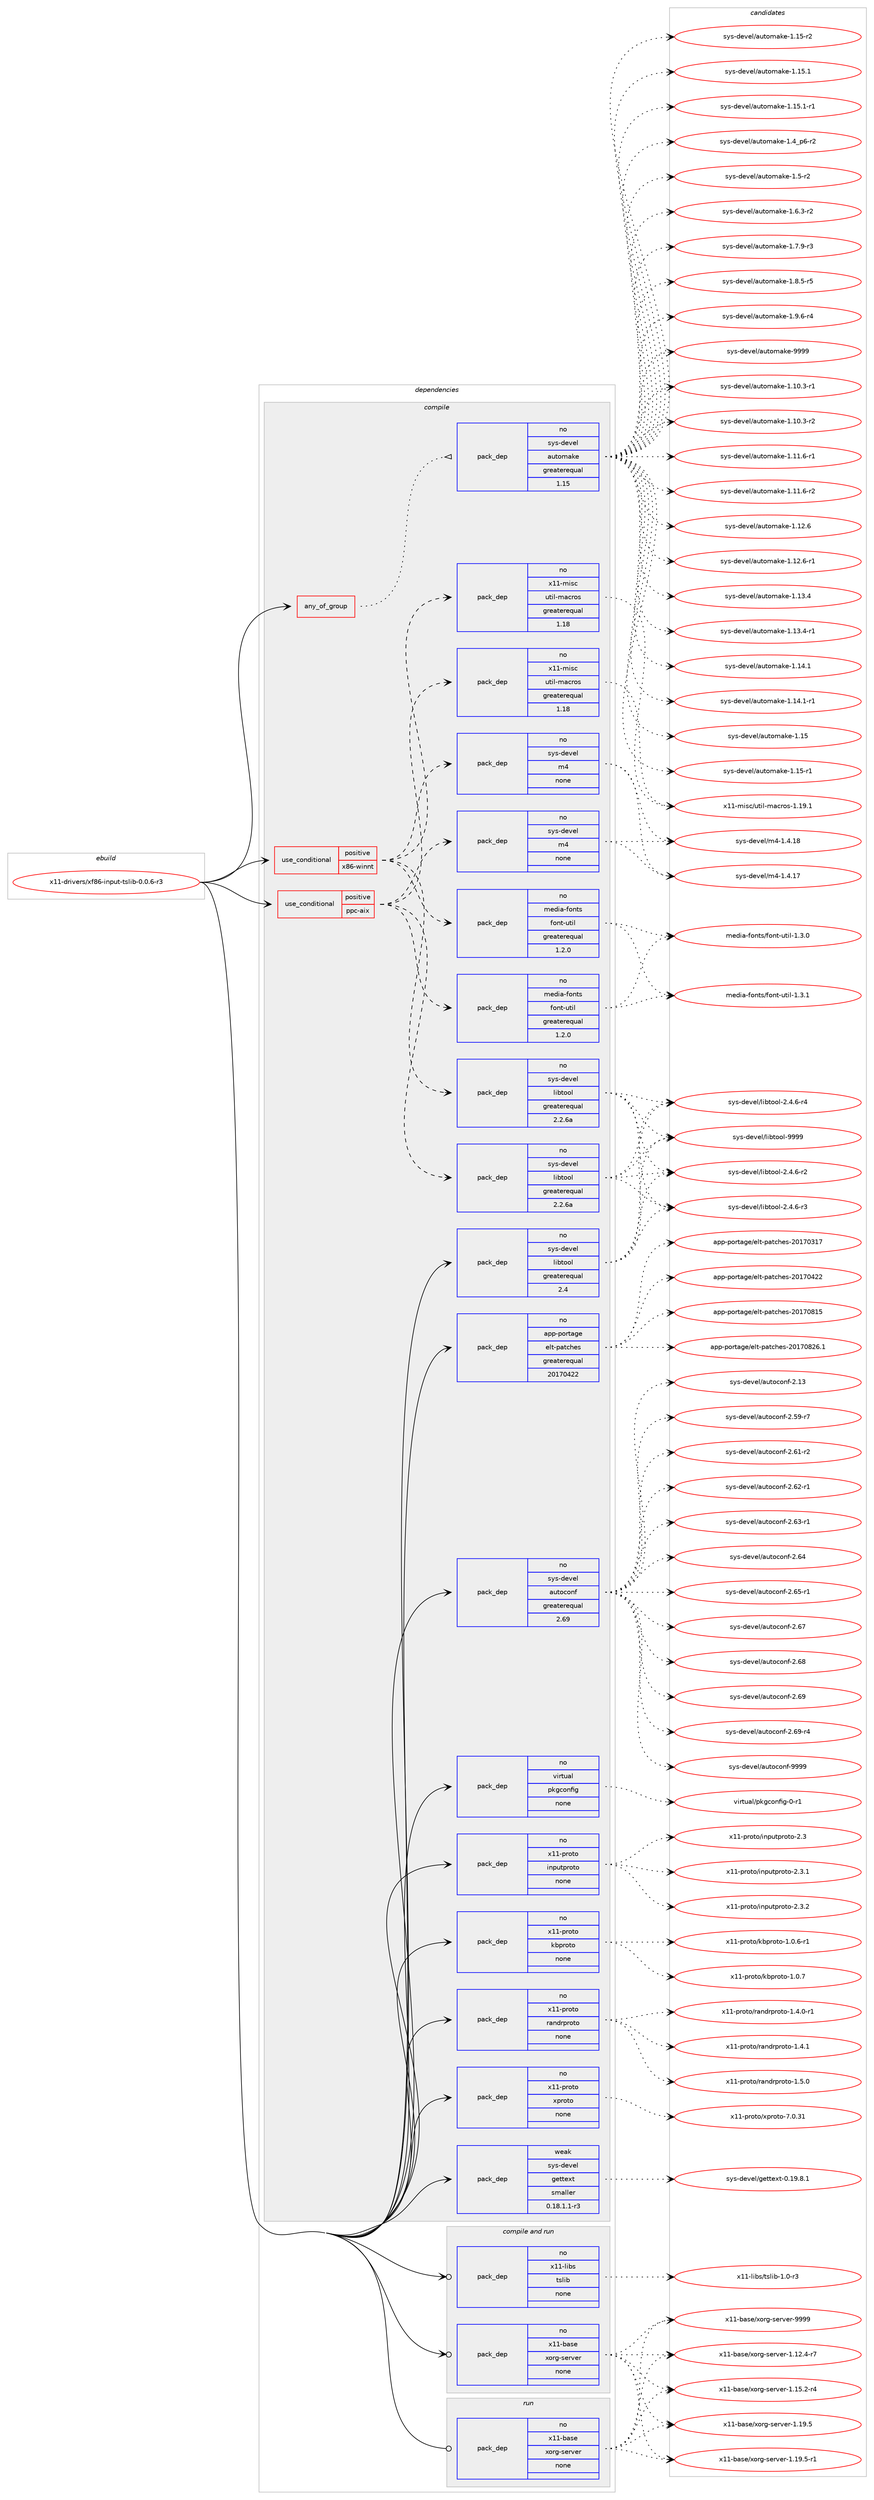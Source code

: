 digraph prolog {

# *************
# Graph options
# *************

newrank=true;
concentrate=true;
compound=true;
graph [rankdir=LR,fontname=Helvetica,fontsize=10,ranksep=1.5];#, ranksep=2.5, nodesep=0.2];
edge  [arrowhead=vee];
node  [fontname=Helvetica,fontsize=10];

# **********
# The ebuild
# **********

subgraph cluster_leftcol {
color=gray;
rank=same;
label=<<i>ebuild</i>>;
id [label="x11-drivers/xf86-input-tslib-0.0.6-r3", color=red, width=4, href="../x11-drivers/xf86-input-tslib-0.0.6-r3.svg"];
}

# ****************
# The dependencies
# ****************

subgraph cluster_midcol {
color=gray;
label=<<i>dependencies</i>>;
subgraph cluster_compile {
fillcolor="#eeeeee";
style=filled;
label=<<i>compile</i>>;
subgraph any9139 {
dependency512899 [label=<<TABLE BORDER="0" CELLBORDER="1" CELLSPACING="0" CELLPADDING="4"><TR><TD CELLPADDING="10">any_of_group</TD></TR></TABLE>>, shape=none, color=red];subgraph pack381543 {
dependency512900 [label=<<TABLE BORDER="0" CELLBORDER="1" CELLSPACING="0" CELLPADDING="4" WIDTH="220"><TR><TD ROWSPAN="6" CELLPADDING="30">pack_dep</TD></TR><TR><TD WIDTH="110">no</TD></TR><TR><TD>sys-devel</TD></TR><TR><TD>automake</TD></TR><TR><TD>greaterequal</TD></TR><TR><TD>1.15</TD></TR></TABLE>>, shape=none, color=blue];
}
dependency512899:e -> dependency512900:w [weight=20,style="dotted",arrowhead="oinv"];
}
id:e -> dependency512899:w [weight=20,style="solid",arrowhead="vee"];
subgraph cond121878 {
dependency512901 [label=<<TABLE BORDER="0" CELLBORDER="1" CELLSPACING="0" CELLPADDING="4"><TR><TD ROWSPAN="3" CELLPADDING="10">use_conditional</TD></TR><TR><TD>positive</TD></TR><TR><TD>ppc-aix</TD></TR></TABLE>>, shape=none, color=red];
subgraph pack381544 {
dependency512902 [label=<<TABLE BORDER="0" CELLBORDER="1" CELLSPACING="0" CELLPADDING="4" WIDTH="220"><TR><TD ROWSPAN="6" CELLPADDING="30">pack_dep</TD></TR><TR><TD WIDTH="110">no</TD></TR><TR><TD>sys-devel</TD></TR><TR><TD>libtool</TD></TR><TR><TD>greaterequal</TD></TR><TR><TD>2.2.6a</TD></TR></TABLE>>, shape=none, color=blue];
}
dependency512901:e -> dependency512902:w [weight=20,style="dashed",arrowhead="vee"];
subgraph pack381545 {
dependency512903 [label=<<TABLE BORDER="0" CELLBORDER="1" CELLSPACING="0" CELLPADDING="4" WIDTH="220"><TR><TD ROWSPAN="6" CELLPADDING="30">pack_dep</TD></TR><TR><TD WIDTH="110">no</TD></TR><TR><TD>sys-devel</TD></TR><TR><TD>m4</TD></TR><TR><TD>none</TD></TR><TR><TD></TD></TR></TABLE>>, shape=none, color=blue];
}
dependency512901:e -> dependency512903:w [weight=20,style="dashed",arrowhead="vee"];
subgraph pack381546 {
dependency512904 [label=<<TABLE BORDER="0" CELLBORDER="1" CELLSPACING="0" CELLPADDING="4" WIDTH="220"><TR><TD ROWSPAN="6" CELLPADDING="30">pack_dep</TD></TR><TR><TD WIDTH="110">no</TD></TR><TR><TD>x11-misc</TD></TR><TR><TD>util-macros</TD></TR><TR><TD>greaterequal</TD></TR><TR><TD>1.18</TD></TR></TABLE>>, shape=none, color=blue];
}
dependency512901:e -> dependency512904:w [weight=20,style="dashed",arrowhead="vee"];
subgraph pack381547 {
dependency512905 [label=<<TABLE BORDER="0" CELLBORDER="1" CELLSPACING="0" CELLPADDING="4" WIDTH="220"><TR><TD ROWSPAN="6" CELLPADDING="30">pack_dep</TD></TR><TR><TD WIDTH="110">no</TD></TR><TR><TD>media-fonts</TD></TR><TR><TD>font-util</TD></TR><TR><TD>greaterequal</TD></TR><TR><TD>1.2.0</TD></TR></TABLE>>, shape=none, color=blue];
}
dependency512901:e -> dependency512905:w [weight=20,style="dashed",arrowhead="vee"];
}
id:e -> dependency512901:w [weight=20,style="solid",arrowhead="vee"];
subgraph cond121879 {
dependency512906 [label=<<TABLE BORDER="0" CELLBORDER="1" CELLSPACING="0" CELLPADDING="4"><TR><TD ROWSPAN="3" CELLPADDING="10">use_conditional</TD></TR><TR><TD>positive</TD></TR><TR><TD>x86-winnt</TD></TR></TABLE>>, shape=none, color=red];
subgraph pack381548 {
dependency512907 [label=<<TABLE BORDER="0" CELLBORDER="1" CELLSPACING="0" CELLPADDING="4" WIDTH="220"><TR><TD ROWSPAN="6" CELLPADDING="30">pack_dep</TD></TR><TR><TD WIDTH="110">no</TD></TR><TR><TD>sys-devel</TD></TR><TR><TD>libtool</TD></TR><TR><TD>greaterequal</TD></TR><TR><TD>2.2.6a</TD></TR></TABLE>>, shape=none, color=blue];
}
dependency512906:e -> dependency512907:w [weight=20,style="dashed",arrowhead="vee"];
subgraph pack381549 {
dependency512908 [label=<<TABLE BORDER="0" CELLBORDER="1" CELLSPACING="0" CELLPADDING="4" WIDTH="220"><TR><TD ROWSPAN="6" CELLPADDING="30">pack_dep</TD></TR><TR><TD WIDTH="110">no</TD></TR><TR><TD>sys-devel</TD></TR><TR><TD>m4</TD></TR><TR><TD>none</TD></TR><TR><TD></TD></TR></TABLE>>, shape=none, color=blue];
}
dependency512906:e -> dependency512908:w [weight=20,style="dashed",arrowhead="vee"];
subgraph pack381550 {
dependency512909 [label=<<TABLE BORDER="0" CELLBORDER="1" CELLSPACING="0" CELLPADDING="4" WIDTH="220"><TR><TD ROWSPAN="6" CELLPADDING="30">pack_dep</TD></TR><TR><TD WIDTH="110">no</TD></TR><TR><TD>x11-misc</TD></TR><TR><TD>util-macros</TD></TR><TR><TD>greaterequal</TD></TR><TR><TD>1.18</TD></TR></TABLE>>, shape=none, color=blue];
}
dependency512906:e -> dependency512909:w [weight=20,style="dashed",arrowhead="vee"];
subgraph pack381551 {
dependency512910 [label=<<TABLE BORDER="0" CELLBORDER="1" CELLSPACING="0" CELLPADDING="4" WIDTH="220"><TR><TD ROWSPAN="6" CELLPADDING="30">pack_dep</TD></TR><TR><TD WIDTH="110">no</TD></TR><TR><TD>media-fonts</TD></TR><TR><TD>font-util</TD></TR><TR><TD>greaterequal</TD></TR><TR><TD>1.2.0</TD></TR></TABLE>>, shape=none, color=blue];
}
dependency512906:e -> dependency512910:w [weight=20,style="dashed",arrowhead="vee"];
}
id:e -> dependency512906:w [weight=20,style="solid",arrowhead="vee"];
subgraph pack381552 {
dependency512911 [label=<<TABLE BORDER="0" CELLBORDER="1" CELLSPACING="0" CELLPADDING="4" WIDTH="220"><TR><TD ROWSPAN="6" CELLPADDING="30">pack_dep</TD></TR><TR><TD WIDTH="110">no</TD></TR><TR><TD>app-portage</TD></TR><TR><TD>elt-patches</TD></TR><TR><TD>greaterequal</TD></TR><TR><TD>20170422</TD></TR></TABLE>>, shape=none, color=blue];
}
id:e -> dependency512911:w [weight=20,style="solid",arrowhead="vee"];
subgraph pack381553 {
dependency512912 [label=<<TABLE BORDER="0" CELLBORDER="1" CELLSPACING="0" CELLPADDING="4" WIDTH="220"><TR><TD ROWSPAN="6" CELLPADDING="30">pack_dep</TD></TR><TR><TD WIDTH="110">no</TD></TR><TR><TD>sys-devel</TD></TR><TR><TD>autoconf</TD></TR><TR><TD>greaterequal</TD></TR><TR><TD>2.69</TD></TR></TABLE>>, shape=none, color=blue];
}
id:e -> dependency512912:w [weight=20,style="solid",arrowhead="vee"];
subgraph pack381554 {
dependency512913 [label=<<TABLE BORDER="0" CELLBORDER="1" CELLSPACING="0" CELLPADDING="4" WIDTH="220"><TR><TD ROWSPAN="6" CELLPADDING="30">pack_dep</TD></TR><TR><TD WIDTH="110">no</TD></TR><TR><TD>sys-devel</TD></TR><TR><TD>libtool</TD></TR><TR><TD>greaterequal</TD></TR><TR><TD>2.4</TD></TR></TABLE>>, shape=none, color=blue];
}
id:e -> dependency512913:w [weight=20,style="solid",arrowhead="vee"];
subgraph pack381555 {
dependency512914 [label=<<TABLE BORDER="0" CELLBORDER="1" CELLSPACING="0" CELLPADDING="4" WIDTH="220"><TR><TD ROWSPAN="6" CELLPADDING="30">pack_dep</TD></TR><TR><TD WIDTH="110">no</TD></TR><TR><TD>virtual</TD></TR><TR><TD>pkgconfig</TD></TR><TR><TD>none</TD></TR><TR><TD></TD></TR></TABLE>>, shape=none, color=blue];
}
id:e -> dependency512914:w [weight=20,style="solid",arrowhead="vee"];
subgraph pack381556 {
dependency512915 [label=<<TABLE BORDER="0" CELLBORDER="1" CELLSPACING="0" CELLPADDING="4" WIDTH="220"><TR><TD ROWSPAN="6" CELLPADDING="30">pack_dep</TD></TR><TR><TD WIDTH="110">no</TD></TR><TR><TD>x11-proto</TD></TR><TR><TD>inputproto</TD></TR><TR><TD>none</TD></TR><TR><TD></TD></TR></TABLE>>, shape=none, color=blue];
}
id:e -> dependency512915:w [weight=20,style="solid",arrowhead="vee"];
subgraph pack381557 {
dependency512916 [label=<<TABLE BORDER="0" CELLBORDER="1" CELLSPACING="0" CELLPADDING="4" WIDTH="220"><TR><TD ROWSPAN="6" CELLPADDING="30">pack_dep</TD></TR><TR><TD WIDTH="110">no</TD></TR><TR><TD>x11-proto</TD></TR><TR><TD>kbproto</TD></TR><TR><TD>none</TD></TR><TR><TD></TD></TR></TABLE>>, shape=none, color=blue];
}
id:e -> dependency512916:w [weight=20,style="solid",arrowhead="vee"];
subgraph pack381558 {
dependency512917 [label=<<TABLE BORDER="0" CELLBORDER="1" CELLSPACING="0" CELLPADDING="4" WIDTH="220"><TR><TD ROWSPAN="6" CELLPADDING="30">pack_dep</TD></TR><TR><TD WIDTH="110">no</TD></TR><TR><TD>x11-proto</TD></TR><TR><TD>randrproto</TD></TR><TR><TD>none</TD></TR><TR><TD></TD></TR></TABLE>>, shape=none, color=blue];
}
id:e -> dependency512917:w [weight=20,style="solid",arrowhead="vee"];
subgraph pack381559 {
dependency512918 [label=<<TABLE BORDER="0" CELLBORDER="1" CELLSPACING="0" CELLPADDING="4" WIDTH="220"><TR><TD ROWSPAN="6" CELLPADDING="30">pack_dep</TD></TR><TR><TD WIDTH="110">no</TD></TR><TR><TD>x11-proto</TD></TR><TR><TD>xproto</TD></TR><TR><TD>none</TD></TR><TR><TD></TD></TR></TABLE>>, shape=none, color=blue];
}
id:e -> dependency512918:w [weight=20,style="solid",arrowhead="vee"];
subgraph pack381560 {
dependency512919 [label=<<TABLE BORDER="0" CELLBORDER="1" CELLSPACING="0" CELLPADDING="4" WIDTH="220"><TR><TD ROWSPAN="6" CELLPADDING="30">pack_dep</TD></TR><TR><TD WIDTH="110">weak</TD></TR><TR><TD>sys-devel</TD></TR><TR><TD>gettext</TD></TR><TR><TD>smaller</TD></TR><TR><TD>0.18.1.1-r3</TD></TR></TABLE>>, shape=none, color=blue];
}
id:e -> dependency512919:w [weight=20,style="solid",arrowhead="vee"];
}
subgraph cluster_compileandrun {
fillcolor="#eeeeee";
style=filled;
label=<<i>compile and run</i>>;
subgraph pack381561 {
dependency512920 [label=<<TABLE BORDER="0" CELLBORDER="1" CELLSPACING="0" CELLPADDING="4" WIDTH="220"><TR><TD ROWSPAN="6" CELLPADDING="30">pack_dep</TD></TR><TR><TD WIDTH="110">no</TD></TR><TR><TD>x11-base</TD></TR><TR><TD>xorg-server</TD></TR><TR><TD>none</TD></TR><TR><TD></TD></TR></TABLE>>, shape=none, color=blue];
}
id:e -> dependency512920:w [weight=20,style="solid",arrowhead="odotvee"];
subgraph pack381562 {
dependency512921 [label=<<TABLE BORDER="0" CELLBORDER="1" CELLSPACING="0" CELLPADDING="4" WIDTH="220"><TR><TD ROWSPAN="6" CELLPADDING="30">pack_dep</TD></TR><TR><TD WIDTH="110">no</TD></TR><TR><TD>x11-libs</TD></TR><TR><TD>tslib</TD></TR><TR><TD>none</TD></TR><TR><TD></TD></TR></TABLE>>, shape=none, color=blue];
}
id:e -> dependency512921:w [weight=20,style="solid",arrowhead="odotvee"];
}
subgraph cluster_run {
fillcolor="#eeeeee";
style=filled;
label=<<i>run</i>>;
subgraph pack381563 {
dependency512922 [label=<<TABLE BORDER="0" CELLBORDER="1" CELLSPACING="0" CELLPADDING="4" WIDTH="220"><TR><TD ROWSPAN="6" CELLPADDING="30">pack_dep</TD></TR><TR><TD WIDTH="110">no</TD></TR><TR><TD>x11-base</TD></TR><TR><TD>xorg-server</TD></TR><TR><TD>none</TD></TR><TR><TD></TD></TR></TABLE>>, shape=none, color=blue];
}
id:e -> dependency512922:w [weight=20,style="solid",arrowhead="odot"];
}
}

# **************
# The candidates
# **************

subgraph cluster_choices {
rank=same;
color=gray;
label=<<i>candidates</i>>;

subgraph choice381543 {
color=black;
nodesep=1;
choice11512111545100101118101108479711711611110997107101454946494846514511449 [label="sys-devel/automake-1.10.3-r1", color=red, width=4,href="../sys-devel/automake-1.10.3-r1.svg"];
choice11512111545100101118101108479711711611110997107101454946494846514511450 [label="sys-devel/automake-1.10.3-r2", color=red, width=4,href="../sys-devel/automake-1.10.3-r2.svg"];
choice11512111545100101118101108479711711611110997107101454946494946544511449 [label="sys-devel/automake-1.11.6-r1", color=red, width=4,href="../sys-devel/automake-1.11.6-r1.svg"];
choice11512111545100101118101108479711711611110997107101454946494946544511450 [label="sys-devel/automake-1.11.6-r2", color=red, width=4,href="../sys-devel/automake-1.11.6-r2.svg"];
choice1151211154510010111810110847971171161111099710710145494649504654 [label="sys-devel/automake-1.12.6", color=red, width=4,href="../sys-devel/automake-1.12.6.svg"];
choice11512111545100101118101108479711711611110997107101454946495046544511449 [label="sys-devel/automake-1.12.6-r1", color=red, width=4,href="../sys-devel/automake-1.12.6-r1.svg"];
choice1151211154510010111810110847971171161111099710710145494649514652 [label="sys-devel/automake-1.13.4", color=red, width=4,href="../sys-devel/automake-1.13.4.svg"];
choice11512111545100101118101108479711711611110997107101454946495146524511449 [label="sys-devel/automake-1.13.4-r1", color=red, width=4,href="../sys-devel/automake-1.13.4-r1.svg"];
choice1151211154510010111810110847971171161111099710710145494649524649 [label="sys-devel/automake-1.14.1", color=red, width=4,href="../sys-devel/automake-1.14.1.svg"];
choice11512111545100101118101108479711711611110997107101454946495246494511449 [label="sys-devel/automake-1.14.1-r1", color=red, width=4,href="../sys-devel/automake-1.14.1-r1.svg"];
choice115121115451001011181011084797117116111109971071014549464953 [label="sys-devel/automake-1.15", color=red, width=4,href="../sys-devel/automake-1.15.svg"];
choice1151211154510010111810110847971171161111099710710145494649534511449 [label="sys-devel/automake-1.15-r1", color=red, width=4,href="../sys-devel/automake-1.15-r1.svg"];
choice1151211154510010111810110847971171161111099710710145494649534511450 [label="sys-devel/automake-1.15-r2", color=red, width=4,href="../sys-devel/automake-1.15-r2.svg"];
choice1151211154510010111810110847971171161111099710710145494649534649 [label="sys-devel/automake-1.15.1", color=red, width=4,href="../sys-devel/automake-1.15.1.svg"];
choice11512111545100101118101108479711711611110997107101454946495346494511449 [label="sys-devel/automake-1.15.1-r1", color=red, width=4,href="../sys-devel/automake-1.15.1-r1.svg"];
choice115121115451001011181011084797117116111109971071014549465295112544511450 [label="sys-devel/automake-1.4_p6-r2", color=red, width=4,href="../sys-devel/automake-1.4_p6-r2.svg"];
choice11512111545100101118101108479711711611110997107101454946534511450 [label="sys-devel/automake-1.5-r2", color=red, width=4,href="../sys-devel/automake-1.5-r2.svg"];
choice115121115451001011181011084797117116111109971071014549465446514511450 [label="sys-devel/automake-1.6.3-r2", color=red, width=4,href="../sys-devel/automake-1.6.3-r2.svg"];
choice115121115451001011181011084797117116111109971071014549465546574511451 [label="sys-devel/automake-1.7.9-r3", color=red, width=4,href="../sys-devel/automake-1.7.9-r3.svg"];
choice115121115451001011181011084797117116111109971071014549465646534511453 [label="sys-devel/automake-1.8.5-r5", color=red, width=4,href="../sys-devel/automake-1.8.5-r5.svg"];
choice115121115451001011181011084797117116111109971071014549465746544511452 [label="sys-devel/automake-1.9.6-r4", color=red, width=4,href="../sys-devel/automake-1.9.6-r4.svg"];
choice115121115451001011181011084797117116111109971071014557575757 [label="sys-devel/automake-9999", color=red, width=4,href="../sys-devel/automake-9999.svg"];
dependency512900:e -> choice11512111545100101118101108479711711611110997107101454946494846514511449:w [style=dotted,weight="100"];
dependency512900:e -> choice11512111545100101118101108479711711611110997107101454946494846514511450:w [style=dotted,weight="100"];
dependency512900:e -> choice11512111545100101118101108479711711611110997107101454946494946544511449:w [style=dotted,weight="100"];
dependency512900:e -> choice11512111545100101118101108479711711611110997107101454946494946544511450:w [style=dotted,weight="100"];
dependency512900:e -> choice1151211154510010111810110847971171161111099710710145494649504654:w [style=dotted,weight="100"];
dependency512900:e -> choice11512111545100101118101108479711711611110997107101454946495046544511449:w [style=dotted,weight="100"];
dependency512900:e -> choice1151211154510010111810110847971171161111099710710145494649514652:w [style=dotted,weight="100"];
dependency512900:e -> choice11512111545100101118101108479711711611110997107101454946495146524511449:w [style=dotted,weight="100"];
dependency512900:e -> choice1151211154510010111810110847971171161111099710710145494649524649:w [style=dotted,weight="100"];
dependency512900:e -> choice11512111545100101118101108479711711611110997107101454946495246494511449:w [style=dotted,weight="100"];
dependency512900:e -> choice115121115451001011181011084797117116111109971071014549464953:w [style=dotted,weight="100"];
dependency512900:e -> choice1151211154510010111810110847971171161111099710710145494649534511449:w [style=dotted,weight="100"];
dependency512900:e -> choice1151211154510010111810110847971171161111099710710145494649534511450:w [style=dotted,weight="100"];
dependency512900:e -> choice1151211154510010111810110847971171161111099710710145494649534649:w [style=dotted,weight="100"];
dependency512900:e -> choice11512111545100101118101108479711711611110997107101454946495346494511449:w [style=dotted,weight="100"];
dependency512900:e -> choice115121115451001011181011084797117116111109971071014549465295112544511450:w [style=dotted,weight="100"];
dependency512900:e -> choice11512111545100101118101108479711711611110997107101454946534511450:w [style=dotted,weight="100"];
dependency512900:e -> choice115121115451001011181011084797117116111109971071014549465446514511450:w [style=dotted,weight="100"];
dependency512900:e -> choice115121115451001011181011084797117116111109971071014549465546574511451:w [style=dotted,weight="100"];
dependency512900:e -> choice115121115451001011181011084797117116111109971071014549465646534511453:w [style=dotted,weight="100"];
dependency512900:e -> choice115121115451001011181011084797117116111109971071014549465746544511452:w [style=dotted,weight="100"];
dependency512900:e -> choice115121115451001011181011084797117116111109971071014557575757:w [style=dotted,weight="100"];
}
subgraph choice381544 {
color=black;
nodesep=1;
choice1151211154510010111810110847108105981161111111084550465246544511450 [label="sys-devel/libtool-2.4.6-r2", color=red, width=4,href="../sys-devel/libtool-2.4.6-r2.svg"];
choice1151211154510010111810110847108105981161111111084550465246544511451 [label="sys-devel/libtool-2.4.6-r3", color=red, width=4,href="../sys-devel/libtool-2.4.6-r3.svg"];
choice1151211154510010111810110847108105981161111111084550465246544511452 [label="sys-devel/libtool-2.4.6-r4", color=red, width=4,href="../sys-devel/libtool-2.4.6-r4.svg"];
choice1151211154510010111810110847108105981161111111084557575757 [label="sys-devel/libtool-9999", color=red, width=4,href="../sys-devel/libtool-9999.svg"];
dependency512902:e -> choice1151211154510010111810110847108105981161111111084550465246544511450:w [style=dotted,weight="100"];
dependency512902:e -> choice1151211154510010111810110847108105981161111111084550465246544511451:w [style=dotted,weight="100"];
dependency512902:e -> choice1151211154510010111810110847108105981161111111084550465246544511452:w [style=dotted,weight="100"];
dependency512902:e -> choice1151211154510010111810110847108105981161111111084557575757:w [style=dotted,weight="100"];
}
subgraph choice381545 {
color=black;
nodesep=1;
choice11512111545100101118101108471095245494652464955 [label="sys-devel/m4-1.4.17", color=red, width=4,href="../sys-devel/m4-1.4.17.svg"];
choice11512111545100101118101108471095245494652464956 [label="sys-devel/m4-1.4.18", color=red, width=4,href="../sys-devel/m4-1.4.18.svg"];
dependency512903:e -> choice11512111545100101118101108471095245494652464955:w [style=dotted,weight="100"];
dependency512903:e -> choice11512111545100101118101108471095245494652464956:w [style=dotted,weight="100"];
}
subgraph choice381546 {
color=black;
nodesep=1;
choice120494945109105115994711711610510845109979911411111545494649574649 [label="x11-misc/util-macros-1.19.1", color=red, width=4,href="../x11-misc/util-macros-1.19.1.svg"];
dependency512904:e -> choice120494945109105115994711711610510845109979911411111545494649574649:w [style=dotted,weight="100"];
}
subgraph choice381547 {
color=black;
nodesep=1;
choice10910110010597451021111101161154710211111011645117116105108454946514648 [label="media-fonts/font-util-1.3.0", color=red, width=4,href="../media-fonts/font-util-1.3.0.svg"];
choice10910110010597451021111101161154710211111011645117116105108454946514649 [label="media-fonts/font-util-1.3.1", color=red, width=4,href="../media-fonts/font-util-1.3.1.svg"];
dependency512905:e -> choice10910110010597451021111101161154710211111011645117116105108454946514648:w [style=dotted,weight="100"];
dependency512905:e -> choice10910110010597451021111101161154710211111011645117116105108454946514649:w [style=dotted,weight="100"];
}
subgraph choice381548 {
color=black;
nodesep=1;
choice1151211154510010111810110847108105981161111111084550465246544511450 [label="sys-devel/libtool-2.4.6-r2", color=red, width=4,href="../sys-devel/libtool-2.4.6-r2.svg"];
choice1151211154510010111810110847108105981161111111084550465246544511451 [label="sys-devel/libtool-2.4.6-r3", color=red, width=4,href="../sys-devel/libtool-2.4.6-r3.svg"];
choice1151211154510010111810110847108105981161111111084550465246544511452 [label="sys-devel/libtool-2.4.6-r4", color=red, width=4,href="../sys-devel/libtool-2.4.6-r4.svg"];
choice1151211154510010111810110847108105981161111111084557575757 [label="sys-devel/libtool-9999", color=red, width=4,href="../sys-devel/libtool-9999.svg"];
dependency512907:e -> choice1151211154510010111810110847108105981161111111084550465246544511450:w [style=dotted,weight="100"];
dependency512907:e -> choice1151211154510010111810110847108105981161111111084550465246544511451:w [style=dotted,weight="100"];
dependency512907:e -> choice1151211154510010111810110847108105981161111111084550465246544511452:w [style=dotted,weight="100"];
dependency512907:e -> choice1151211154510010111810110847108105981161111111084557575757:w [style=dotted,weight="100"];
}
subgraph choice381549 {
color=black;
nodesep=1;
choice11512111545100101118101108471095245494652464955 [label="sys-devel/m4-1.4.17", color=red, width=4,href="../sys-devel/m4-1.4.17.svg"];
choice11512111545100101118101108471095245494652464956 [label="sys-devel/m4-1.4.18", color=red, width=4,href="../sys-devel/m4-1.4.18.svg"];
dependency512908:e -> choice11512111545100101118101108471095245494652464955:w [style=dotted,weight="100"];
dependency512908:e -> choice11512111545100101118101108471095245494652464956:w [style=dotted,weight="100"];
}
subgraph choice381550 {
color=black;
nodesep=1;
choice120494945109105115994711711610510845109979911411111545494649574649 [label="x11-misc/util-macros-1.19.1", color=red, width=4,href="../x11-misc/util-macros-1.19.1.svg"];
dependency512909:e -> choice120494945109105115994711711610510845109979911411111545494649574649:w [style=dotted,weight="100"];
}
subgraph choice381551 {
color=black;
nodesep=1;
choice10910110010597451021111101161154710211111011645117116105108454946514648 [label="media-fonts/font-util-1.3.0", color=red, width=4,href="../media-fonts/font-util-1.3.0.svg"];
choice10910110010597451021111101161154710211111011645117116105108454946514649 [label="media-fonts/font-util-1.3.1", color=red, width=4,href="../media-fonts/font-util-1.3.1.svg"];
dependency512910:e -> choice10910110010597451021111101161154710211111011645117116105108454946514648:w [style=dotted,weight="100"];
dependency512910:e -> choice10910110010597451021111101161154710211111011645117116105108454946514649:w [style=dotted,weight="100"];
}
subgraph choice381552 {
color=black;
nodesep=1;
choice97112112451121111141169710310147101108116451129711699104101115455048495548514955 [label="app-portage/elt-patches-20170317", color=red, width=4,href="../app-portage/elt-patches-20170317.svg"];
choice97112112451121111141169710310147101108116451129711699104101115455048495548525050 [label="app-portage/elt-patches-20170422", color=red, width=4,href="../app-portage/elt-patches-20170422.svg"];
choice97112112451121111141169710310147101108116451129711699104101115455048495548564953 [label="app-portage/elt-patches-20170815", color=red, width=4,href="../app-portage/elt-patches-20170815.svg"];
choice971121124511211111411697103101471011081164511297116991041011154550484955485650544649 [label="app-portage/elt-patches-20170826.1", color=red, width=4,href="../app-portage/elt-patches-20170826.1.svg"];
dependency512911:e -> choice97112112451121111141169710310147101108116451129711699104101115455048495548514955:w [style=dotted,weight="100"];
dependency512911:e -> choice97112112451121111141169710310147101108116451129711699104101115455048495548525050:w [style=dotted,weight="100"];
dependency512911:e -> choice97112112451121111141169710310147101108116451129711699104101115455048495548564953:w [style=dotted,weight="100"];
dependency512911:e -> choice971121124511211111411697103101471011081164511297116991041011154550484955485650544649:w [style=dotted,weight="100"];
}
subgraph choice381553 {
color=black;
nodesep=1;
choice115121115451001011181011084797117116111991111101024550464951 [label="sys-devel/autoconf-2.13", color=red, width=4,href="../sys-devel/autoconf-2.13.svg"];
choice1151211154510010111810110847971171161119911111010245504653574511455 [label="sys-devel/autoconf-2.59-r7", color=red, width=4,href="../sys-devel/autoconf-2.59-r7.svg"];
choice1151211154510010111810110847971171161119911111010245504654494511450 [label="sys-devel/autoconf-2.61-r2", color=red, width=4,href="../sys-devel/autoconf-2.61-r2.svg"];
choice1151211154510010111810110847971171161119911111010245504654504511449 [label="sys-devel/autoconf-2.62-r1", color=red, width=4,href="../sys-devel/autoconf-2.62-r1.svg"];
choice1151211154510010111810110847971171161119911111010245504654514511449 [label="sys-devel/autoconf-2.63-r1", color=red, width=4,href="../sys-devel/autoconf-2.63-r1.svg"];
choice115121115451001011181011084797117116111991111101024550465452 [label="sys-devel/autoconf-2.64", color=red, width=4,href="../sys-devel/autoconf-2.64.svg"];
choice1151211154510010111810110847971171161119911111010245504654534511449 [label="sys-devel/autoconf-2.65-r1", color=red, width=4,href="../sys-devel/autoconf-2.65-r1.svg"];
choice115121115451001011181011084797117116111991111101024550465455 [label="sys-devel/autoconf-2.67", color=red, width=4,href="../sys-devel/autoconf-2.67.svg"];
choice115121115451001011181011084797117116111991111101024550465456 [label="sys-devel/autoconf-2.68", color=red, width=4,href="../sys-devel/autoconf-2.68.svg"];
choice115121115451001011181011084797117116111991111101024550465457 [label="sys-devel/autoconf-2.69", color=red, width=4,href="../sys-devel/autoconf-2.69.svg"];
choice1151211154510010111810110847971171161119911111010245504654574511452 [label="sys-devel/autoconf-2.69-r4", color=red, width=4,href="../sys-devel/autoconf-2.69-r4.svg"];
choice115121115451001011181011084797117116111991111101024557575757 [label="sys-devel/autoconf-9999", color=red, width=4,href="../sys-devel/autoconf-9999.svg"];
dependency512912:e -> choice115121115451001011181011084797117116111991111101024550464951:w [style=dotted,weight="100"];
dependency512912:e -> choice1151211154510010111810110847971171161119911111010245504653574511455:w [style=dotted,weight="100"];
dependency512912:e -> choice1151211154510010111810110847971171161119911111010245504654494511450:w [style=dotted,weight="100"];
dependency512912:e -> choice1151211154510010111810110847971171161119911111010245504654504511449:w [style=dotted,weight="100"];
dependency512912:e -> choice1151211154510010111810110847971171161119911111010245504654514511449:w [style=dotted,weight="100"];
dependency512912:e -> choice115121115451001011181011084797117116111991111101024550465452:w [style=dotted,weight="100"];
dependency512912:e -> choice1151211154510010111810110847971171161119911111010245504654534511449:w [style=dotted,weight="100"];
dependency512912:e -> choice115121115451001011181011084797117116111991111101024550465455:w [style=dotted,weight="100"];
dependency512912:e -> choice115121115451001011181011084797117116111991111101024550465456:w [style=dotted,weight="100"];
dependency512912:e -> choice115121115451001011181011084797117116111991111101024550465457:w [style=dotted,weight="100"];
dependency512912:e -> choice1151211154510010111810110847971171161119911111010245504654574511452:w [style=dotted,weight="100"];
dependency512912:e -> choice115121115451001011181011084797117116111991111101024557575757:w [style=dotted,weight="100"];
}
subgraph choice381554 {
color=black;
nodesep=1;
choice1151211154510010111810110847108105981161111111084550465246544511450 [label="sys-devel/libtool-2.4.6-r2", color=red, width=4,href="../sys-devel/libtool-2.4.6-r2.svg"];
choice1151211154510010111810110847108105981161111111084550465246544511451 [label="sys-devel/libtool-2.4.6-r3", color=red, width=4,href="../sys-devel/libtool-2.4.6-r3.svg"];
choice1151211154510010111810110847108105981161111111084550465246544511452 [label="sys-devel/libtool-2.4.6-r4", color=red, width=4,href="../sys-devel/libtool-2.4.6-r4.svg"];
choice1151211154510010111810110847108105981161111111084557575757 [label="sys-devel/libtool-9999", color=red, width=4,href="../sys-devel/libtool-9999.svg"];
dependency512913:e -> choice1151211154510010111810110847108105981161111111084550465246544511450:w [style=dotted,weight="100"];
dependency512913:e -> choice1151211154510010111810110847108105981161111111084550465246544511451:w [style=dotted,weight="100"];
dependency512913:e -> choice1151211154510010111810110847108105981161111111084550465246544511452:w [style=dotted,weight="100"];
dependency512913:e -> choice1151211154510010111810110847108105981161111111084557575757:w [style=dotted,weight="100"];
}
subgraph choice381555 {
color=black;
nodesep=1;
choice11810511411611797108471121071039911111010210510345484511449 [label="virtual/pkgconfig-0-r1", color=red, width=4,href="../virtual/pkgconfig-0-r1.svg"];
dependency512914:e -> choice11810511411611797108471121071039911111010210510345484511449:w [style=dotted,weight="100"];
}
subgraph choice381556 {
color=black;
nodesep=1;
choice1204949451121141111161114710511011211711611211411111611145504651 [label="x11-proto/inputproto-2.3", color=red, width=4,href="../x11-proto/inputproto-2.3.svg"];
choice12049494511211411111611147105110112117116112114111116111455046514649 [label="x11-proto/inputproto-2.3.1", color=red, width=4,href="../x11-proto/inputproto-2.3.1.svg"];
choice12049494511211411111611147105110112117116112114111116111455046514650 [label="x11-proto/inputproto-2.3.2", color=red, width=4,href="../x11-proto/inputproto-2.3.2.svg"];
dependency512915:e -> choice1204949451121141111161114710511011211711611211411111611145504651:w [style=dotted,weight="100"];
dependency512915:e -> choice12049494511211411111611147105110112117116112114111116111455046514649:w [style=dotted,weight="100"];
dependency512915:e -> choice12049494511211411111611147105110112117116112114111116111455046514650:w [style=dotted,weight="100"];
}
subgraph choice381557 {
color=black;
nodesep=1;
choice12049494511211411111611147107981121141111161114549464846544511449 [label="x11-proto/kbproto-1.0.6-r1", color=red, width=4,href="../x11-proto/kbproto-1.0.6-r1.svg"];
choice1204949451121141111161114710798112114111116111454946484655 [label="x11-proto/kbproto-1.0.7", color=red, width=4,href="../x11-proto/kbproto-1.0.7.svg"];
dependency512916:e -> choice12049494511211411111611147107981121141111161114549464846544511449:w [style=dotted,weight="100"];
dependency512916:e -> choice1204949451121141111161114710798112114111116111454946484655:w [style=dotted,weight="100"];
}
subgraph choice381558 {
color=black;
nodesep=1;
choice12049494511211411111611147114971101001141121141111161114549465246484511449 [label="x11-proto/randrproto-1.4.0-r1", color=red, width=4,href="../x11-proto/randrproto-1.4.0-r1.svg"];
choice1204949451121141111161114711497110100114112114111116111454946524649 [label="x11-proto/randrproto-1.4.1", color=red, width=4,href="../x11-proto/randrproto-1.4.1.svg"];
choice1204949451121141111161114711497110100114112114111116111454946534648 [label="x11-proto/randrproto-1.5.0", color=red, width=4,href="../x11-proto/randrproto-1.5.0.svg"];
dependency512917:e -> choice12049494511211411111611147114971101001141121141111161114549465246484511449:w [style=dotted,weight="100"];
dependency512917:e -> choice1204949451121141111161114711497110100114112114111116111454946524649:w [style=dotted,weight="100"];
dependency512917:e -> choice1204949451121141111161114711497110100114112114111116111454946534648:w [style=dotted,weight="100"];
}
subgraph choice381559 {
color=black;
nodesep=1;
choice1204949451121141111161114712011211411111611145554648465149 [label="x11-proto/xproto-7.0.31", color=red, width=4,href="../x11-proto/xproto-7.0.31.svg"];
dependency512918:e -> choice1204949451121141111161114712011211411111611145554648465149:w [style=dotted,weight="100"];
}
subgraph choice381560 {
color=black;
nodesep=1;
choice1151211154510010111810110847103101116116101120116454846495746564649 [label="sys-devel/gettext-0.19.8.1", color=red, width=4,href="../sys-devel/gettext-0.19.8.1.svg"];
dependency512919:e -> choice1151211154510010111810110847103101116116101120116454846495746564649:w [style=dotted,weight="100"];
}
subgraph choice381561 {
color=black;
nodesep=1;
choice12049494598971151014712011111410345115101114118101114454946495046524511455 [label="x11-base/xorg-server-1.12.4-r7", color=red, width=4,href="../x11-base/xorg-server-1.12.4-r7.svg"];
choice12049494598971151014712011111410345115101114118101114454946495346504511452 [label="x11-base/xorg-server-1.15.2-r4", color=red, width=4,href="../x11-base/xorg-server-1.15.2-r4.svg"];
choice1204949459897115101471201111141034511510111411810111445494649574653 [label="x11-base/xorg-server-1.19.5", color=red, width=4,href="../x11-base/xorg-server-1.19.5.svg"];
choice12049494598971151014712011111410345115101114118101114454946495746534511449 [label="x11-base/xorg-server-1.19.5-r1", color=red, width=4,href="../x11-base/xorg-server-1.19.5-r1.svg"];
choice120494945989711510147120111114103451151011141181011144557575757 [label="x11-base/xorg-server-9999", color=red, width=4,href="../x11-base/xorg-server-9999.svg"];
dependency512920:e -> choice12049494598971151014712011111410345115101114118101114454946495046524511455:w [style=dotted,weight="100"];
dependency512920:e -> choice12049494598971151014712011111410345115101114118101114454946495346504511452:w [style=dotted,weight="100"];
dependency512920:e -> choice1204949459897115101471201111141034511510111411810111445494649574653:w [style=dotted,weight="100"];
dependency512920:e -> choice12049494598971151014712011111410345115101114118101114454946495746534511449:w [style=dotted,weight="100"];
dependency512920:e -> choice120494945989711510147120111114103451151011141181011144557575757:w [style=dotted,weight="100"];
}
subgraph choice381562 {
color=black;
nodesep=1;
choice120494945108105981154711611510810598454946484511451 [label="x11-libs/tslib-1.0-r3", color=red, width=4,href="../x11-libs/tslib-1.0-r3.svg"];
dependency512921:e -> choice120494945108105981154711611510810598454946484511451:w [style=dotted,weight="100"];
}
subgraph choice381563 {
color=black;
nodesep=1;
choice12049494598971151014712011111410345115101114118101114454946495046524511455 [label="x11-base/xorg-server-1.12.4-r7", color=red, width=4,href="../x11-base/xorg-server-1.12.4-r7.svg"];
choice12049494598971151014712011111410345115101114118101114454946495346504511452 [label="x11-base/xorg-server-1.15.2-r4", color=red, width=4,href="../x11-base/xorg-server-1.15.2-r4.svg"];
choice1204949459897115101471201111141034511510111411810111445494649574653 [label="x11-base/xorg-server-1.19.5", color=red, width=4,href="../x11-base/xorg-server-1.19.5.svg"];
choice12049494598971151014712011111410345115101114118101114454946495746534511449 [label="x11-base/xorg-server-1.19.5-r1", color=red, width=4,href="../x11-base/xorg-server-1.19.5-r1.svg"];
choice120494945989711510147120111114103451151011141181011144557575757 [label="x11-base/xorg-server-9999", color=red, width=4,href="../x11-base/xorg-server-9999.svg"];
dependency512922:e -> choice12049494598971151014712011111410345115101114118101114454946495046524511455:w [style=dotted,weight="100"];
dependency512922:e -> choice12049494598971151014712011111410345115101114118101114454946495346504511452:w [style=dotted,weight="100"];
dependency512922:e -> choice1204949459897115101471201111141034511510111411810111445494649574653:w [style=dotted,weight="100"];
dependency512922:e -> choice12049494598971151014712011111410345115101114118101114454946495746534511449:w [style=dotted,weight="100"];
dependency512922:e -> choice120494945989711510147120111114103451151011141181011144557575757:w [style=dotted,weight="100"];
}
}

}
